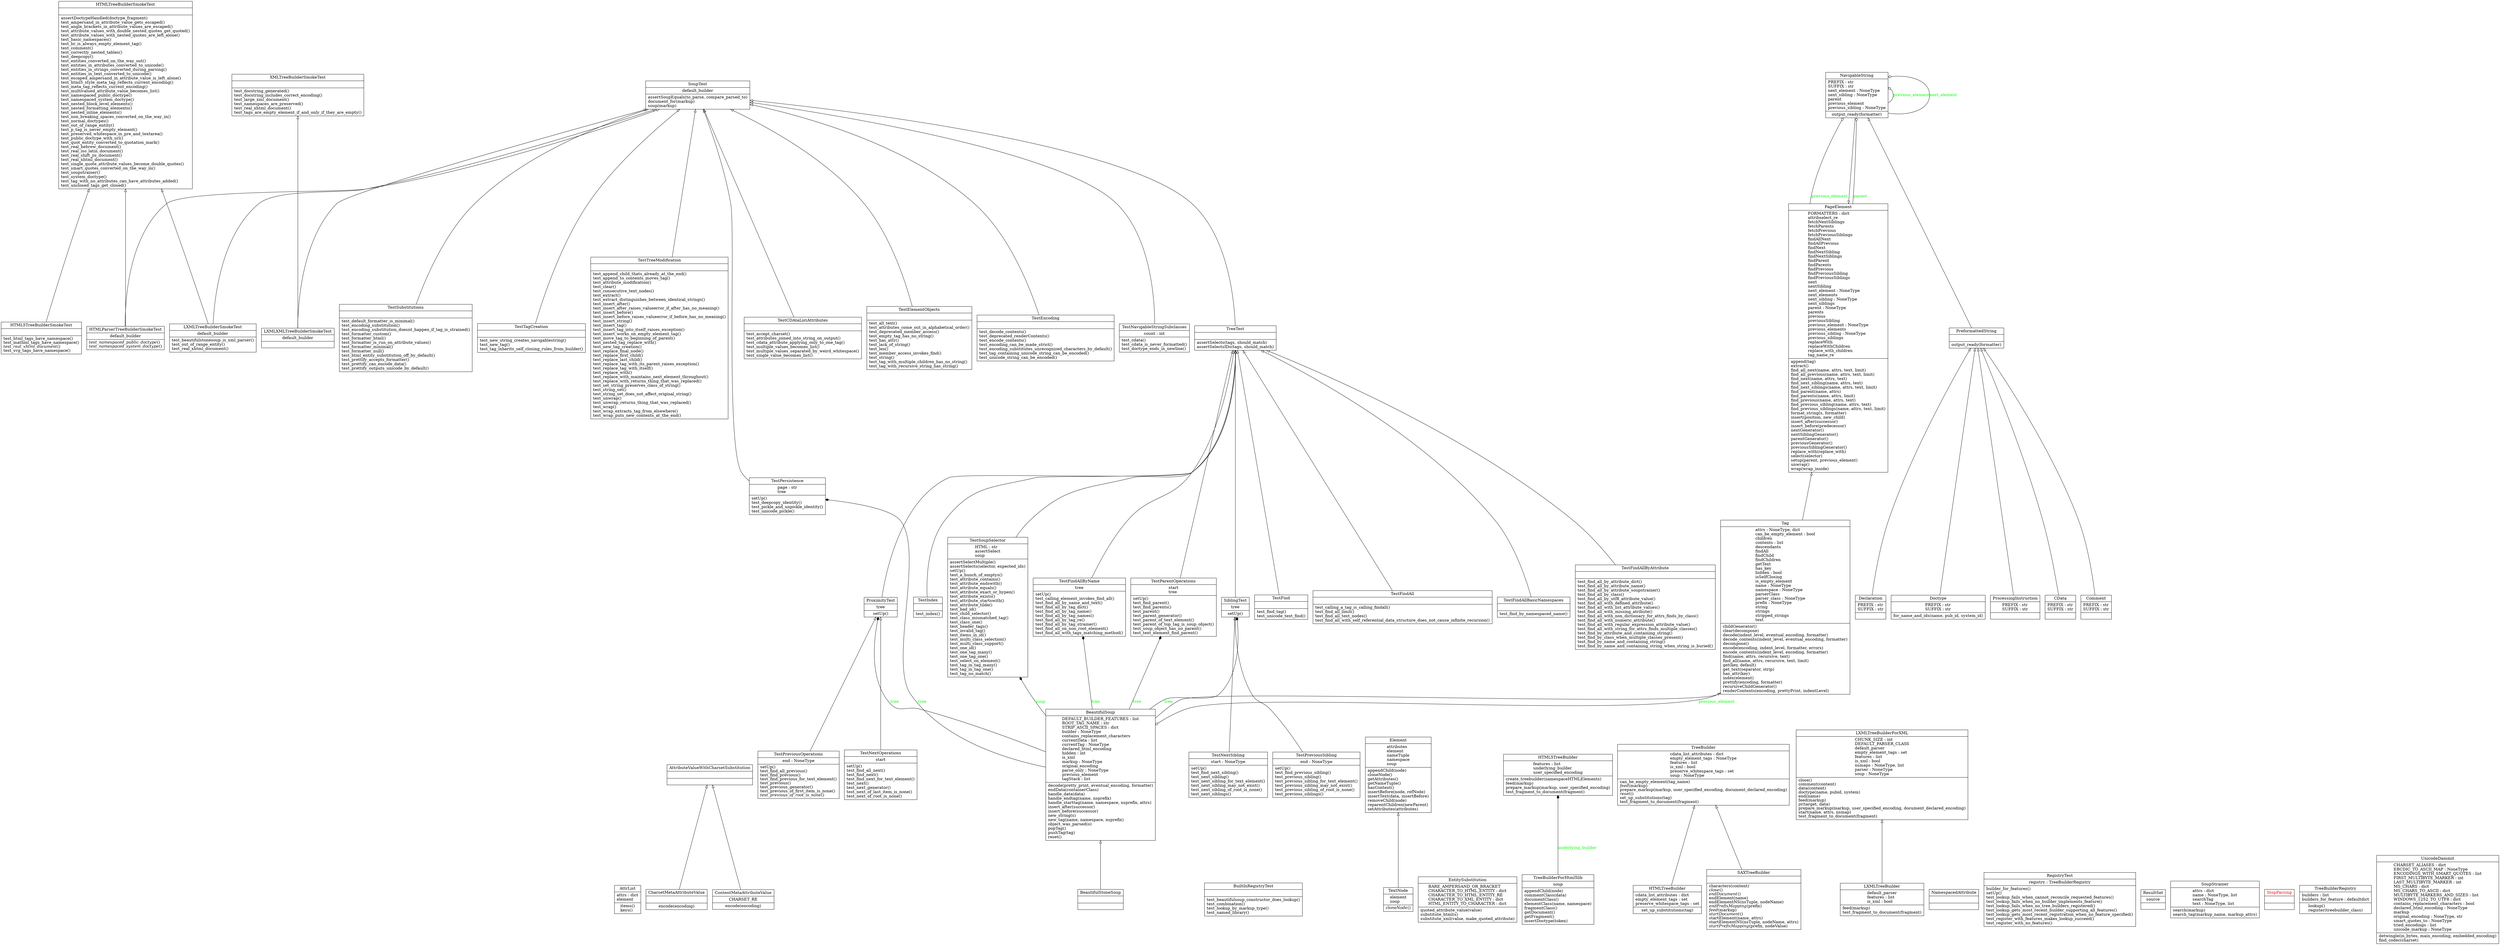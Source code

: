 digraph "classes_1" {
rankdir=BT
charset="utf-8"
"bs4.builder._html5lib.AttrList" [color="black", fontcolor="black", label=<{AttrList|attrs : dict<br ALIGN="LEFT"/>element<br ALIGN="LEFT"/>|items()<br ALIGN="LEFT"/>keys()<br ALIGN="LEFT"/>}>, shape="record", style="solid"];
"bs4.element.AttributeValueWithCharsetSubstitution" [color="black", fontcolor="black", label=<{AttributeValueWithCharsetSubstitution|<br ALIGN="LEFT"/>|}>, shape="record", style="solid"];
"bs4.BeautifulSoup" [color="black", fontcolor="black", label=<{BeautifulSoup|DEFAULT_BUILDER_FEATURES : list<br ALIGN="LEFT"/>ROOT_TAG_NAME : str<br ALIGN="LEFT"/>STRIP_ASCII_SPACES : dict<br ALIGN="LEFT"/>builder : NoneType<br ALIGN="LEFT"/>contains_replacement_characters<br ALIGN="LEFT"/>currentData : list<br ALIGN="LEFT"/>currentTag : NoneType<br ALIGN="LEFT"/>declared_html_encoding<br ALIGN="LEFT"/>hidden : int<br ALIGN="LEFT"/>is_xml<br ALIGN="LEFT"/>markup : NoneType<br ALIGN="LEFT"/>original_encoding<br ALIGN="LEFT"/>parse_only : NoneType<br ALIGN="LEFT"/>previous_element<br ALIGN="LEFT"/>tagStack : list<br ALIGN="LEFT"/>|decode(pretty_print, eventual_encoding, formatter)<br ALIGN="LEFT"/>endData(containerClass)<br ALIGN="LEFT"/>handle_data(data)<br ALIGN="LEFT"/>handle_endtag(name, nsprefix)<br ALIGN="LEFT"/>handle_starttag(name, namespace, nsprefix, attrs)<br ALIGN="LEFT"/>insert_after(successor)<br ALIGN="LEFT"/>insert_before(successor)<br ALIGN="LEFT"/>new_string(s)<br ALIGN="LEFT"/>new_tag(name, namespace, nsprefix)<br ALIGN="LEFT"/>object_was_parsed(o)<br ALIGN="LEFT"/>popTag()<br ALIGN="LEFT"/>pushTag(tag)<br ALIGN="LEFT"/>reset()<br ALIGN="LEFT"/>}>, shape="record", style="solid"];
"bs4.BeautifulStoneSoup" [color="black", fontcolor="black", label=<{BeautifulStoneSoup|<br ALIGN="LEFT"/>|}>, shape="record", style="solid"];
"bs4.tests.test_builder_registry.BuiltInRegistryTest" [color="black", fontcolor="black", label=<{BuiltInRegistryTest|<br ALIGN="LEFT"/>|test_beautifulsoup_constructor_does_lookup()<br ALIGN="LEFT"/>test_combination()<br ALIGN="LEFT"/>test_lookup_by_markup_type()<br ALIGN="LEFT"/>test_named_library()<br ALIGN="LEFT"/>}>, shape="record", style="solid"];
"bs4.element.CData" [color="black", fontcolor="black", label=<{CData|PREFIX : str<br ALIGN="LEFT"/>SUFFIX : str<br ALIGN="LEFT"/>|}>, shape="record", style="solid"];
"bs4.element.CharsetMetaAttributeValue" [color="black", fontcolor="black", label=<{CharsetMetaAttributeValue|<br ALIGN="LEFT"/>|encode(encoding)<br ALIGN="LEFT"/>}>, shape="record", style="solid"];
"bs4.element.Comment" [color="black", fontcolor="black", label=<{Comment|PREFIX : str<br ALIGN="LEFT"/>SUFFIX : str<br ALIGN="LEFT"/>|}>, shape="record", style="solid"];
"bs4.element.ContentMetaAttributeValue" [color="black", fontcolor="black", label=<{ContentMetaAttributeValue|CHARSET_RE<br ALIGN="LEFT"/>|encode(encoding)<br ALIGN="LEFT"/>}>, shape="record", style="solid"];
"bs4.element.Declaration" [color="black", fontcolor="black", label=<{Declaration|PREFIX : str<br ALIGN="LEFT"/>SUFFIX : str<br ALIGN="LEFT"/>|}>, shape="record", style="solid"];
"bs4.element.Doctype" [color="black", fontcolor="black", label=<{Doctype|PREFIX : str<br ALIGN="LEFT"/>SUFFIX : str<br ALIGN="LEFT"/>|for_name_and_ids(name, pub_id, system_id)<br ALIGN="LEFT"/>}>, shape="record", style="solid"];
"bs4.builder._html5lib.Element" [color="black", fontcolor="black", label=<{Element|attributes<br ALIGN="LEFT"/>element<br ALIGN="LEFT"/>nameTuple<br ALIGN="LEFT"/>namespace<br ALIGN="LEFT"/>soup<br ALIGN="LEFT"/>|appendChild(node)<br ALIGN="LEFT"/>cloneNode()<br ALIGN="LEFT"/>getAttributes()<br ALIGN="LEFT"/>getNameTuple()<br ALIGN="LEFT"/>hasContent()<br ALIGN="LEFT"/>insertBefore(node, refNode)<br ALIGN="LEFT"/>insertText(data, insertBefore)<br ALIGN="LEFT"/>removeChild(node)<br ALIGN="LEFT"/>reparentChildren(newParent)<br ALIGN="LEFT"/>setAttributes(attributes)<br ALIGN="LEFT"/>}>, shape="record", style="solid"];
"bs4.dammit.EntitySubstitution" [color="black", fontcolor="black", label=<{EntitySubstitution|BARE_AMPERSAND_OR_BRACKET<br ALIGN="LEFT"/>CHARACTER_TO_HTML_ENTITY : dict<br ALIGN="LEFT"/>CHARACTER_TO_HTML_ENTITY_RE<br ALIGN="LEFT"/>CHARACTER_TO_XML_ENTITY : dict<br ALIGN="LEFT"/>HTML_ENTITY_TO_CHARACTER : dict<br ALIGN="LEFT"/>|quoted_attribute_value(value)<br ALIGN="LEFT"/>substitute_html(s)<br ALIGN="LEFT"/>substitute_xml(value, make_quoted_attribute)<br ALIGN="LEFT"/>}>, shape="record", style="solid"];
"bs4.builder._html5lib.HTML5TreeBuilder" [color="black", fontcolor="black", label=<{HTML5TreeBuilder|features : list<br ALIGN="LEFT"/>underlying_builder<br ALIGN="LEFT"/>user_specified_encoding<br ALIGN="LEFT"/>|create_treebuilder(namespaceHTMLElements)<br ALIGN="LEFT"/>feed(markup)<br ALIGN="LEFT"/>prepare_markup(markup, user_specified_encoding)<br ALIGN="LEFT"/>test_fragment_to_document(fragment)<br ALIGN="LEFT"/>}>, shape="record", style="solid"];
"bs4.testing.HTML5TreeBuilderSmokeTest" [color="black", fontcolor="black", label=<{HTML5TreeBuilderSmokeTest|<br ALIGN="LEFT"/>|test_html_tags_have_namespace()<br ALIGN="LEFT"/>test_mathml_tags_have_namespace()<br ALIGN="LEFT"/><I>test_real_xhtml_document</I>()<br ALIGN="LEFT"/>test_svg_tags_have_namespace()<br ALIGN="LEFT"/>}>, shape="record", style="solid"];
"bs4.tests.test_htmlparser.HTMLParserTreeBuilderSmokeTest" [color="black", fontcolor="black", label=<{HTMLParserTreeBuilderSmokeTest|default_builder<br ALIGN="LEFT"/>|<I>test_namespaced_public_doctype</I>()<br ALIGN="LEFT"/><I>test_namespaced_system_doctype</I>()<br ALIGN="LEFT"/>}>, shape="record", style="solid"];
"bs4.builder.HTMLTreeBuilder" [color="black", fontcolor="black", label=<{HTMLTreeBuilder|cdata_list_attributes : dict<br ALIGN="LEFT"/>empty_element_tags : set<br ALIGN="LEFT"/>preserve_whitespace_tags : set<br ALIGN="LEFT"/>|set_up_substitutions(tag)<br ALIGN="LEFT"/>}>, shape="record", style="solid"];
"bs4.testing.HTMLTreeBuilderSmokeTest" [color="black", fontcolor="black", label=<{HTMLTreeBuilderSmokeTest|<br ALIGN="LEFT"/>|assertDoctypeHandled(doctype_fragment)<br ALIGN="LEFT"/>test_ampersand_in_attribute_value_gets_escaped()<br ALIGN="LEFT"/>test_angle_brackets_in_attribute_values_are_escaped()<br ALIGN="LEFT"/>test_attribute_values_with_double_nested_quotes_get_quoted()<br ALIGN="LEFT"/>test_attribute_values_with_nested_quotes_are_left_alone()<br ALIGN="LEFT"/>test_basic_namespaces()<br ALIGN="LEFT"/>test_br_is_always_empty_element_tag()<br ALIGN="LEFT"/>test_comment()<br ALIGN="LEFT"/>test_correctly_nested_tables()<br ALIGN="LEFT"/>test_deepcopy()<br ALIGN="LEFT"/>test_entities_converted_on_the_way_out()<br ALIGN="LEFT"/>test_entities_in_attributes_converted_to_unicode()<br ALIGN="LEFT"/>test_entities_in_strings_converted_during_parsing()<br ALIGN="LEFT"/>test_entities_in_text_converted_to_unicode()<br ALIGN="LEFT"/>test_escaped_ampersand_in_attribute_value_is_left_alone()<br ALIGN="LEFT"/>test_html5_style_meta_tag_reflects_current_encoding()<br ALIGN="LEFT"/>test_meta_tag_reflects_current_encoding()<br ALIGN="LEFT"/>test_multivalued_attribute_value_becomes_list()<br ALIGN="LEFT"/>test_namespaced_public_doctype()<br ALIGN="LEFT"/>test_namespaced_system_doctype()<br ALIGN="LEFT"/>test_nested_block_level_elements()<br ALIGN="LEFT"/>test_nested_formatting_elements()<br ALIGN="LEFT"/>test_nested_inline_elements()<br ALIGN="LEFT"/>test_non_breaking_spaces_converted_on_the_way_in()<br ALIGN="LEFT"/>test_normal_doctypes()<br ALIGN="LEFT"/>test_out_of_range_entity()<br ALIGN="LEFT"/>test_p_tag_is_never_empty_element()<br ALIGN="LEFT"/>test_preserved_whitespace_in_pre_and_textarea()<br ALIGN="LEFT"/>test_public_doctype_with_url()<br ALIGN="LEFT"/>test_quot_entity_converted_to_quotation_mark()<br ALIGN="LEFT"/>test_real_hebrew_document()<br ALIGN="LEFT"/>test_real_iso_latin_document()<br ALIGN="LEFT"/>test_real_shift_jis_document()<br ALIGN="LEFT"/>test_real_xhtml_document()<br ALIGN="LEFT"/>test_single_quote_attribute_values_become_double_quotes()<br ALIGN="LEFT"/>test_smart_quotes_converted_on_the_way_in()<br ALIGN="LEFT"/>test_soupstrainer()<br ALIGN="LEFT"/>test_system_doctype()<br ALIGN="LEFT"/>test_tag_with_no_attributes_can_have_attributes_added()<br ALIGN="LEFT"/>test_unclosed_tags_get_closed()<br ALIGN="LEFT"/>}>, shape="record", style="solid"];
"bs4.builder._lxml.LXMLTreeBuilder" [color="black", fontcolor="black", label=<{LXMLTreeBuilder|default_parser<br ALIGN="LEFT"/>features : list<br ALIGN="LEFT"/>is_xml : bool<br ALIGN="LEFT"/>|feed(markup)<br ALIGN="LEFT"/>test_fragment_to_document(fragment)<br ALIGN="LEFT"/>}>, shape="record", style="solid"];
"bs4.builder._lxml.LXMLTreeBuilderForXML" [color="black", fontcolor="black", label=<{LXMLTreeBuilderForXML|CHUNK_SIZE : int<br ALIGN="LEFT"/>DEFAULT_PARSER_CLASS<br ALIGN="LEFT"/>default_parser<br ALIGN="LEFT"/>empty_element_tags : set<br ALIGN="LEFT"/>features : list<br ALIGN="LEFT"/>is_xml : bool<br ALIGN="LEFT"/>nsmaps : NoneType, list<br ALIGN="LEFT"/>parser : NoneType<br ALIGN="LEFT"/>soup : NoneType<br ALIGN="LEFT"/>|close()<br ALIGN="LEFT"/>comment(content)<br ALIGN="LEFT"/>data(content)<br ALIGN="LEFT"/>doctype(name, pubid, system)<br ALIGN="LEFT"/>end(name)<br ALIGN="LEFT"/>feed(markup)<br ALIGN="LEFT"/><I>pi</I>(target, data)<br ALIGN="LEFT"/>prepare_markup(markup, user_specified_encoding, document_declared_encoding)<br ALIGN="LEFT"/>start(name, attrs, nsmap)<br ALIGN="LEFT"/>test_fragment_to_document(fragment)<br ALIGN="LEFT"/>}>, shape="record", style="solid"];
"bs4.tests.test_lxml.LXMLTreeBuilderSmokeTest" [color="black", fontcolor="black", label=<{LXMLTreeBuilderSmokeTest|default_builder<br ALIGN="LEFT"/>|test_beautifulstonesoup_is_xml_parser()<br ALIGN="LEFT"/>test_out_of_range_entity()<br ALIGN="LEFT"/>test_real_xhtml_document()<br ALIGN="LEFT"/>}>, shape="record", style="solid"];
"bs4.tests.test_lxml.LXMLXMLTreeBuilderSmokeTest" [color="black", fontcolor="black", label=<{LXMLXMLTreeBuilderSmokeTest|default_builder<br ALIGN="LEFT"/>|}>, shape="record", style="solid"];
"bs4.element.NamespacedAttribute" [color="black", fontcolor="black", label=<{NamespacedAttribute|<br ALIGN="LEFT"/>|}>, shape="record", style="solid"];
"bs4.element.NavigableString" [color="black", fontcolor="black", label=<{NavigableString|PREFIX : str<br ALIGN="LEFT"/>SUFFIX : str<br ALIGN="LEFT"/>next_element : NoneType<br ALIGN="LEFT"/>next_sibling : NoneType<br ALIGN="LEFT"/>parent<br ALIGN="LEFT"/>previous_element<br ALIGN="LEFT"/>previous_sibling : NoneType<br ALIGN="LEFT"/>|output_ready(formatter)<br ALIGN="LEFT"/>}>, shape="record", style="solid"];
"bs4.element.PageElement" [color="black", fontcolor="black", label=<{PageElement|FORMATTERS : dict<br ALIGN="LEFT"/>attribselect_re<br ALIGN="LEFT"/>fetchNextSiblings<br ALIGN="LEFT"/>fetchParents<br ALIGN="LEFT"/>fetchPrevious<br ALIGN="LEFT"/>fetchPreviousSiblings<br ALIGN="LEFT"/>findAllNext<br ALIGN="LEFT"/>findAllPrevious<br ALIGN="LEFT"/>findNext<br ALIGN="LEFT"/>findNextSibling<br ALIGN="LEFT"/>findNextSiblings<br ALIGN="LEFT"/>findParent<br ALIGN="LEFT"/>findParents<br ALIGN="LEFT"/>findPrevious<br ALIGN="LEFT"/>findPreviousSibling<br ALIGN="LEFT"/>findPreviousSiblings<br ALIGN="LEFT"/>next<br ALIGN="LEFT"/>nextSibling<br ALIGN="LEFT"/>next_element : NoneType<br ALIGN="LEFT"/>next_elements<br ALIGN="LEFT"/>next_sibling : NoneType<br ALIGN="LEFT"/>next_siblings<br ALIGN="LEFT"/>parent : NoneType<br ALIGN="LEFT"/>parents<br ALIGN="LEFT"/>previous<br ALIGN="LEFT"/>previousSibling<br ALIGN="LEFT"/>previous_element : NoneType<br ALIGN="LEFT"/>previous_elements<br ALIGN="LEFT"/>previous_sibling : NoneType<br ALIGN="LEFT"/>previous_siblings<br ALIGN="LEFT"/>replaceWith<br ALIGN="LEFT"/>replaceWithChildren<br ALIGN="LEFT"/>replace_with_children<br ALIGN="LEFT"/>tag_name_re<br ALIGN="LEFT"/>|append(tag)<br ALIGN="LEFT"/>extract()<br ALIGN="LEFT"/>find_all_next(name, attrs, text, limit)<br ALIGN="LEFT"/>find_all_previous(name, attrs, text, limit)<br ALIGN="LEFT"/>find_next(name, attrs, text)<br ALIGN="LEFT"/>find_next_sibling(name, attrs, text)<br ALIGN="LEFT"/>find_next_siblings(name, attrs, text, limit)<br ALIGN="LEFT"/>find_parent(name, attrs)<br ALIGN="LEFT"/>find_parents(name, attrs, limit)<br ALIGN="LEFT"/>find_previous(name, attrs, text)<br ALIGN="LEFT"/>find_previous_sibling(name, attrs, text)<br ALIGN="LEFT"/>find_previous_siblings(name, attrs, text, limit)<br ALIGN="LEFT"/>format_string(s, formatter)<br ALIGN="LEFT"/>insert(position, new_child)<br ALIGN="LEFT"/>insert_after(successor)<br ALIGN="LEFT"/>insert_before(predecessor)<br ALIGN="LEFT"/>nextGenerator()<br ALIGN="LEFT"/>nextSiblingGenerator()<br ALIGN="LEFT"/>parentGenerator()<br ALIGN="LEFT"/>previousGenerator()<br ALIGN="LEFT"/>previousSiblingGenerator()<br ALIGN="LEFT"/>replace_with(replace_with)<br ALIGN="LEFT"/>select(selector)<br ALIGN="LEFT"/>setup(parent, previous_element)<br ALIGN="LEFT"/>unwrap()<br ALIGN="LEFT"/>wrap(wrap_inside)<br ALIGN="LEFT"/>}>, shape="record", style="solid"];
"bs4.element.PreformattedString" [color="black", fontcolor="black", label=<{PreformattedString|<br ALIGN="LEFT"/>|output_ready(formatter)<br ALIGN="LEFT"/>}>, shape="record", style="solid"];
"bs4.element.ProcessingInstruction" [color="black", fontcolor="black", label=<{ProcessingInstruction|PREFIX : str<br ALIGN="LEFT"/>SUFFIX : str<br ALIGN="LEFT"/>|}>, shape="record", style="solid"];
"bs4.tests.test_tree.ProximityTest" [color="black", fontcolor="black", label=<{ProximityTest|tree<br ALIGN="LEFT"/>|setUp()<br ALIGN="LEFT"/>}>, shape="record", style="solid"];
"bs4.tests.test_builder_registry.RegistryTest" [color="black", fontcolor="black", label=<{RegistryTest|registry : TreeBuilderRegistry<br ALIGN="LEFT"/>|builder_for_features()<br ALIGN="LEFT"/>setUp()<br ALIGN="LEFT"/>test_lookup_fails_when_cannot_reconcile_requested_features()<br ALIGN="LEFT"/>test_lookup_fails_when_no_builder_implements_feature()<br ALIGN="LEFT"/>test_lookup_fails_when_no_tree_builders_registered()<br ALIGN="LEFT"/>test_lookup_gets_most_recent_builder_supporting_all_features()<br ALIGN="LEFT"/>test_lookup_gets_most_recent_registration_when_no_feature_specified()<br ALIGN="LEFT"/>test_register_with_features_makes_lookup_succeed()<br ALIGN="LEFT"/>test_register_with_no_features()<br ALIGN="LEFT"/>}>, shape="record", style="solid"];
"bs4.element.ResultSet" [color="black", fontcolor="black", label=<{ResultSet|source<br ALIGN="LEFT"/>|}>, shape="record", style="solid"];
"bs4.builder.SAXTreeBuilder" [color="black", fontcolor="black", label=<{SAXTreeBuilder|<br ALIGN="LEFT"/>|characters(content)<br ALIGN="LEFT"/><I>close</I>()<br ALIGN="LEFT"/><I>endDocument</I>()<br ALIGN="LEFT"/>endElement(name)<br ALIGN="LEFT"/>endElementNS(nsTuple, nodeName)<br ALIGN="LEFT"/><I>endPrefixMapping</I>(prefix)<br ALIGN="LEFT"/><I>feed</I>(markup)<br ALIGN="LEFT"/><I>startDocument</I>()<br ALIGN="LEFT"/>startElement(name, attrs)<br ALIGN="LEFT"/>startElementNS(nsTuple, nodeName, attrs)<br ALIGN="LEFT"/><I>startPrefixMapping</I>(prefix, nodeValue)<br ALIGN="LEFT"/>}>, shape="record", style="solid"];
"bs4.tests.test_tree.SiblingTest" [color="black", fontcolor="black", label=<{SiblingTest|tree<br ALIGN="LEFT"/>|setUp()<br ALIGN="LEFT"/>}>, shape="record", style="solid"];
"bs4.element.SoupStrainer" [color="black", fontcolor="black", label=<{SoupStrainer|attrs : dict<br ALIGN="LEFT"/>name : NoneType, list<br ALIGN="LEFT"/>searchTag<br ALIGN="LEFT"/>text : NoneType, list<br ALIGN="LEFT"/>|search(markup)<br ALIGN="LEFT"/>search_tag(markup_name, markup_attrs)<br ALIGN="LEFT"/>}>, shape="record", style="solid"];
"bs4.testing.SoupTest" [color="black", fontcolor="black", label=<{SoupTest|default_builder<br ALIGN="LEFT"/>|assertSoupEquals(to_parse, compare_parsed_to)<br ALIGN="LEFT"/>document_for(markup)<br ALIGN="LEFT"/>soup(markup)<br ALIGN="LEFT"/>}>, shape="record", style="solid"];
"bs4.StopParsing" [color="black", fontcolor="red", label=<{StopParsing|<br ALIGN="LEFT"/>|}>, shape="record", style="solid"];
"bs4.element.Tag" [color="black", fontcolor="black", label=<{Tag|attrs : NoneType, dict<br ALIGN="LEFT"/>can_be_empty_element : bool<br ALIGN="LEFT"/>children<br ALIGN="LEFT"/>contents : list<br ALIGN="LEFT"/>descendants<br ALIGN="LEFT"/>findAll<br ALIGN="LEFT"/>findChild<br ALIGN="LEFT"/>findChildren<br ALIGN="LEFT"/>getText<br ALIGN="LEFT"/>has_key<br ALIGN="LEFT"/>hidden : bool<br ALIGN="LEFT"/>isSelfClosing<br ALIGN="LEFT"/>is_empty_element<br ALIGN="LEFT"/>name : NoneType<br ALIGN="LEFT"/>namespace : NoneType<br ALIGN="LEFT"/>parserClass<br ALIGN="LEFT"/>parser_class : NoneType<br ALIGN="LEFT"/>prefix : NoneType<br ALIGN="LEFT"/>string<br ALIGN="LEFT"/>strings<br ALIGN="LEFT"/>stripped_strings<br ALIGN="LEFT"/>text<br ALIGN="LEFT"/>|childGenerator()<br ALIGN="LEFT"/>clear(decompose)<br ALIGN="LEFT"/>decode(indent_level, eventual_encoding, formatter)<br ALIGN="LEFT"/>decode_contents(indent_level, eventual_encoding, formatter)<br ALIGN="LEFT"/>decompose()<br ALIGN="LEFT"/>encode(encoding, indent_level, formatter, errors)<br ALIGN="LEFT"/>encode_contents(indent_level, encoding, formatter)<br ALIGN="LEFT"/>find(name, attrs, recursive, text)<br ALIGN="LEFT"/>find_all(name, attrs, recursive, text, limit)<br ALIGN="LEFT"/>get(key, default)<br ALIGN="LEFT"/>get_text(separator, strip)<br ALIGN="LEFT"/>has_attr(key)<br ALIGN="LEFT"/>index(element)<br ALIGN="LEFT"/>prettify(encoding, formatter)<br ALIGN="LEFT"/>recursiveChildGenerator()<br ALIGN="LEFT"/>renderContents(encoding, prettyPrint, indentLevel)<br ALIGN="LEFT"/>}>, shape="record", style="solid"];
"bs4.tests.test_tree.TestCDAtaListAttributes" [color="black", fontcolor="black", label=<{TestCDAtaListAttributes|<br ALIGN="LEFT"/>|test_accept_charset()<br ALIGN="LEFT"/>test_attributes_joined_into_string_on_output()<br ALIGN="LEFT"/>test_cdata_attribute_applying_only_to_one_tag()<br ALIGN="LEFT"/>test_multiple_values_becomes_list()<br ALIGN="LEFT"/>test_multiple_values_separated_by_weird_whitespace()<br ALIGN="LEFT"/>test_single_value_becomes_list()<br ALIGN="LEFT"/>}>, shape="record", style="solid"];
"bs4.tests.test_tree.TestElementObjects" [color="black", fontcolor="black", label=<{TestElementObjects|<br ALIGN="LEFT"/>|test_all_text()<br ALIGN="LEFT"/>test_attributes_come_out_in_alphabetical_order()<br ALIGN="LEFT"/>test_deprecated_member_access()<br ALIGN="LEFT"/>test_empty_tag_has_no_string()<br ALIGN="LEFT"/>test_has_attr()<br ALIGN="LEFT"/>test_lack_of_string()<br ALIGN="LEFT"/>test_len()<br ALIGN="LEFT"/>test_member_access_invokes_find()<br ALIGN="LEFT"/>test_string()<br ALIGN="LEFT"/>test_tag_with_multiple_children_has_no_string()<br ALIGN="LEFT"/>test_tag_with_recursive_string_has_string()<br ALIGN="LEFT"/>}>, shape="record", style="solid"];
"bs4.tests.test_tree.TestEncoding" [color="black", fontcolor="black", label=<{TestEncoding|<br ALIGN="LEFT"/>|test_decode_contents()<br ALIGN="LEFT"/>test_deprecated_renderContents()<br ALIGN="LEFT"/>test_encode_contents()<br ALIGN="LEFT"/>test_encoding_can_be_made_strict()<br ALIGN="LEFT"/>test_encoding_substitutes_unrecognized_characters_by_default()<br ALIGN="LEFT"/>test_tag_containing_unicode_string_can_be_encoded()<br ALIGN="LEFT"/>test_unicode_string_can_be_encoded()<br ALIGN="LEFT"/>}>, shape="record", style="solid"];
"bs4.tests.test_tree.TestFind" [color="black", fontcolor="black", label=<{TestFind|<br ALIGN="LEFT"/>|test_find_tag()<br ALIGN="LEFT"/>test_unicode_text_find()<br ALIGN="LEFT"/>}>, shape="record", style="solid"];
"bs4.tests.test_tree.TestFindAll" [color="black", fontcolor="black", label=<{TestFindAll|<br ALIGN="LEFT"/>|test_calling_a_tag_is_calling_findall()<br ALIGN="LEFT"/>test_find_all_limit()<br ALIGN="LEFT"/>test_find_all_text_nodes()<br ALIGN="LEFT"/>test_find_all_with_self_referential_data_structure_does_not_cause_infinite_recursion()<br ALIGN="LEFT"/>}>, shape="record", style="solid"];
"bs4.tests.test_tree.TestFindAllBasicNamespaces" [color="black", fontcolor="black", label=<{TestFindAllBasicNamespaces|<br ALIGN="LEFT"/>|test_find_by_namespaced_name()<br ALIGN="LEFT"/>}>, shape="record", style="solid"];
"bs4.tests.test_tree.TestFindAllByAttribute" [color="black", fontcolor="black", label=<{TestFindAllByAttribute|<br ALIGN="LEFT"/>|test_find_all_by_attribute_dict()<br ALIGN="LEFT"/>test_find_all_by_attribute_name()<br ALIGN="LEFT"/>test_find_all_by_attribute_soupstrainer()<br ALIGN="LEFT"/>test_find_all_by_class()<br ALIGN="LEFT"/>test_find_all_by_utf8_attribute_value()<br ALIGN="LEFT"/>test_find_all_with_defined_attribute()<br ALIGN="LEFT"/>test_find_all_with_list_attribute_values()<br ALIGN="LEFT"/>test_find_all_with_missing_atribute()<br ALIGN="LEFT"/>test_find_all_with_non_dictionary_for_attrs_finds_by_class()<br ALIGN="LEFT"/>test_find_all_with_numeric_attribute()<br ALIGN="LEFT"/>test_find_all_with_regular_expression_attribute_value()<br ALIGN="LEFT"/>test_find_all_with_string_for_attrs_finds_multiple_classes()<br ALIGN="LEFT"/>test_find_by_attribute_and_containing_string()<br ALIGN="LEFT"/>test_find_by_class_when_multiple_classes_present()<br ALIGN="LEFT"/>test_find_by_name_and_containing_string()<br ALIGN="LEFT"/>test_find_by_name_and_containing_string_when_string_is_buried()<br ALIGN="LEFT"/>}>, shape="record", style="solid"];
"bs4.tests.test_tree.TestFindAllByName" [color="black", fontcolor="black", label=<{TestFindAllByName|tree<br ALIGN="LEFT"/>|setUp()<br ALIGN="LEFT"/>test_calling_element_invokes_find_all()<br ALIGN="LEFT"/>test_find_all_by_name_and_text()<br ALIGN="LEFT"/>test_find_all_by_tag_dict()<br ALIGN="LEFT"/>test_find_all_by_tag_name()<br ALIGN="LEFT"/>test_find_all_by_tag_names()<br ALIGN="LEFT"/>test_find_all_by_tag_re()<br ALIGN="LEFT"/>test_find_all_by_tag_strainer()<br ALIGN="LEFT"/>test_find_all_on_non_root_element()<br ALIGN="LEFT"/>test_find_all_with_tags_matching_method()<br ALIGN="LEFT"/>}>, shape="record", style="solid"];
"bs4.tests.test_tree.TestIndex" [color="black", fontcolor="black", label=<{TestIndex|<br ALIGN="LEFT"/>|test_index()<br ALIGN="LEFT"/>}>, shape="record", style="solid"];
"bs4.tests.test_tree.TestNavigableStringSubclasses" [color="black", fontcolor="black", label=<{TestNavigableStringSubclasses|count : int<br ALIGN="LEFT"/>|test_cdata()<br ALIGN="LEFT"/>test_cdata_is_never_formatted()<br ALIGN="LEFT"/>test_doctype_ends_in_newline()<br ALIGN="LEFT"/>}>, shape="record", style="solid"];
"bs4.tests.test_tree.TestNextOperations" [color="black", fontcolor="black", label=<{TestNextOperations|start<br ALIGN="LEFT"/>|setUp()<br ALIGN="LEFT"/>test_find_all_next()<br ALIGN="LEFT"/>test_find_next()<br ALIGN="LEFT"/>test_find_next_for_text_element()<br ALIGN="LEFT"/>test_next()<br ALIGN="LEFT"/>test_next_generator()<br ALIGN="LEFT"/>test_next_of_last_item_is_none()<br ALIGN="LEFT"/>test_next_of_root_is_none()<br ALIGN="LEFT"/>}>, shape="record", style="solid"];
"bs4.tests.test_tree.TestNextSibling" [color="black", fontcolor="black", label=<{TestNextSibling|start : NoneType<br ALIGN="LEFT"/>|setUp()<br ALIGN="LEFT"/>test_find_next_sibling()<br ALIGN="LEFT"/>test_next_sibling()<br ALIGN="LEFT"/>test_next_sibling_for_text_element()<br ALIGN="LEFT"/>test_next_sibling_may_not_exist()<br ALIGN="LEFT"/>test_next_sibling_of_root_is_none()<br ALIGN="LEFT"/>test_next_siblings()<br ALIGN="LEFT"/>}>, shape="record", style="solid"];
"bs4.tests.test_tree.TestParentOperations" [color="black", fontcolor="black", label=<{TestParentOperations|start<br ALIGN="LEFT"/>tree<br ALIGN="LEFT"/>|setUp()<br ALIGN="LEFT"/>test_find_parent()<br ALIGN="LEFT"/>test_find_parents()<br ALIGN="LEFT"/>test_parent()<br ALIGN="LEFT"/>test_parent_generator()<br ALIGN="LEFT"/>test_parent_of_text_element()<br ALIGN="LEFT"/>test_parent_of_top_tag_is_soup_object()<br ALIGN="LEFT"/>test_soup_object_has_no_parent()<br ALIGN="LEFT"/>test_text_element_find_parent()<br ALIGN="LEFT"/>}>, shape="record", style="solid"];
"bs4.tests.test_tree.TestPersistence" [color="black", fontcolor="black", label=<{TestPersistence|page : str<br ALIGN="LEFT"/>tree<br ALIGN="LEFT"/>|setUp()<br ALIGN="LEFT"/>test_deepcopy_identity()<br ALIGN="LEFT"/>test_pickle_and_unpickle_identity()<br ALIGN="LEFT"/>test_unicode_pickle()<br ALIGN="LEFT"/>}>, shape="record", style="solid"];
"bs4.tests.test_tree.TestPreviousOperations" [color="black", fontcolor="black", label=<{TestPreviousOperations|end : NoneType<br ALIGN="LEFT"/>|setUp()<br ALIGN="LEFT"/>test_find_all_previous()<br ALIGN="LEFT"/>test_find_previous()<br ALIGN="LEFT"/>test_find_previous_for_text_element()<br ALIGN="LEFT"/>test_previous()<br ALIGN="LEFT"/>test_previous_generator()<br ALIGN="LEFT"/>test_previous_of_first_item_is_none()<br ALIGN="LEFT"/><I>test_previous_of_root_is_none</I>()<br ALIGN="LEFT"/>}>, shape="record", style="solid"];
"bs4.tests.test_tree.TestPreviousSibling" [color="black", fontcolor="black", label=<{TestPreviousSibling|end : NoneType<br ALIGN="LEFT"/>|setUp()<br ALIGN="LEFT"/>test_find_previous_sibling()<br ALIGN="LEFT"/>test_previous_sibling()<br ALIGN="LEFT"/>test_previous_sibling_for_text_element()<br ALIGN="LEFT"/>test_previous_sibling_may_not_exist()<br ALIGN="LEFT"/>test_previous_sibling_of_root_is_none()<br ALIGN="LEFT"/>test_previous_siblings()<br ALIGN="LEFT"/>}>, shape="record", style="solid"];
"bs4.tests.test_tree.TestSoupSelector" [color="black", fontcolor="black", label=<{TestSoupSelector|HTML : str<br ALIGN="LEFT"/>assertSelect<br ALIGN="LEFT"/>soup<br ALIGN="LEFT"/>|assertSelectMultiple()<br ALIGN="LEFT"/>assertSelects(selector, expected_ids)<br ALIGN="LEFT"/>setUp()<br ALIGN="LEFT"/>test_a_bunch_of_emptys()<br ALIGN="LEFT"/>test_attribute_contains()<br ALIGN="LEFT"/>test_attribute_endswith()<br ALIGN="LEFT"/>test_attribute_equals()<br ALIGN="LEFT"/>test_attribute_exact_or_hypen()<br ALIGN="LEFT"/>test_attribute_exists()<br ALIGN="LEFT"/>test_attribute_startswith()<br ALIGN="LEFT"/>test_attribute_tilde()<br ALIGN="LEFT"/>test_bad_id()<br ALIGN="LEFT"/>test_child_selector()<br ALIGN="LEFT"/>test_class_mismatched_tag()<br ALIGN="LEFT"/>test_class_one()<br ALIGN="LEFT"/>test_header_tags()<br ALIGN="LEFT"/>test_invalid_tag()<br ALIGN="LEFT"/>test_items_in_id()<br ALIGN="LEFT"/>test_multi_class_selection()<br ALIGN="LEFT"/>test_multi_class_support()<br ALIGN="LEFT"/>test_one_id()<br ALIGN="LEFT"/>test_one_tag_many()<br ALIGN="LEFT"/>test_one_tag_one()<br ALIGN="LEFT"/>test_select_on_element()<br ALIGN="LEFT"/>test_tag_in_tag_many()<br ALIGN="LEFT"/>test_tag_in_tag_one()<br ALIGN="LEFT"/>test_tag_no_match()<br ALIGN="LEFT"/>}>, shape="record", style="solid"];
"bs4.tests.test_tree.TestSubstitutions" [color="black", fontcolor="black", label=<{TestSubstitutions|<br ALIGN="LEFT"/>|test_default_formatter_is_minimal()<br ALIGN="LEFT"/>test_encoding_substitution()<br ALIGN="LEFT"/>test_encoding_substitution_doesnt_happen_if_tag_is_strained()<br ALIGN="LEFT"/>test_formatter_custom()<br ALIGN="LEFT"/>test_formatter_html()<br ALIGN="LEFT"/>test_formatter_is_run_on_attribute_values()<br ALIGN="LEFT"/>test_formatter_minimal()<br ALIGN="LEFT"/>test_formatter_null()<br ALIGN="LEFT"/>test_html_entity_substitution_off_by_default()<br ALIGN="LEFT"/>test_prettify_accepts_formatter()<br ALIGN="LEFT"/>test_prettify_can_encode_data()<br ALIGN="LEFT"/>test_prettify_outputs_unicode_by_default()<br ALIGN="LEFT"/>}>, shape="record", style="solid"];
"bs4.tests.test_tree.TestTagCreation" [color="black", fontcolor="black", label=<{TestTagCreation|<br ALIGN="LEFT"/>|test_new_string_creates_navigablestring()<br ALIGN="LEFT"/>test_new_tag()<br ALIGN="LEFT"/>test_tag_inherits_self_closing_rules_from_builder()<br ALIGN="LEFT"/>}>, shape="record", style="solid"];
"bs4.tests.test_tree.TestTreeModification" [color="black", fontcolor="black", label=<{TestTreeModification|<br ALIGN="LEFT"/>|test_append_child_thats_already_at_the_end()<br ALIGN="LEFT"/>test_append_to_contents_moves_tag()<br ALIGN="LEFT"/>test_attribute_modification()<br ALIGN="LEFT"/>test_clear()<br ALIGN="LEFT"/>test_consecutive_text_nodes()<br ALIGN="LEFT"/>test_extract()<br ALIGN="LEFT"/>test_extract_distinguishes_between_identical_strings()<br ALIGN="LEFT"/>test_insert_after()<br ALIGN="LEFT"/>test_insert_after_raises_valueerror_if_after_has_no_meaning()<br ALIGN="LEFT"/>test_insert_before()<br ALIGN="LEFT"/>test_insert_before_raises_valueerror_if_before_has_no_meaning()<br ALIGN="LEFT"/>test_insert_string()<br ALIGN="LEFT"/>test_insert_tag()<br ALIGN="LEFT"/>test_insert_tag_into_itself_raises_exception()<br ALIGN="LEFT"/>test_insert_works_on_empty_element_tag()<br ALIGN="LEFT"/>test_move_tag_to_beginning_of_parent()<br ALIGN="LEFT"/>test_nested_tag_replace_with()<br ALIGN="LEFT"/>test_new_tag_creation()<br ALIGN="LEFT"/>test_replace_final_node()<br ALIGN="LEFT"/>test_replace_first_child()<br ALIGN="LEFT"/>test_replace_last_child()<br ALIGN="LEFT"/>test_replace_tag_with_its_parent_raises_exception()<br ALIGN="LEFT"/>test_replace_tag_with_itself()<br ALIGN="LEFT"/>test_replace_with()<br ALIGN="LEFT"/>test_replace_with_maintains_next_element_throughout()<br ALIGN="LEFT"/>test_replace_with_returns_thing_that_was_replaced()<br ALIGN="LEFT"/>test_set_string_preserves_class_of_string()<br ALIGN="LEFT"/>test_string_set()<br ALIGN="LEFT"/>test_string_set_does_not_affect_original_string()<br ALIGN="LEFT"/>test_unwrap()<br ALIGN="LEFT"/>test_unwrap_returns_thing_that_was_replaced()<br ALIGN="LEFT"/>test_wrap()<br ALIGN="LEFT"/>test_wrap_extracts_tag_from_elsewhere()<br ALIGN="LEFT"/>test_wrap_puts_new_contents_at_the_end()<br ALIGN="LEFT"/>}>, shape="record", style="solid"];
"bs4.builder._html5lib.TextNode" [color="black", fontcolor="black", label=<{TextNode|element<br ALIGN="LEFT"/>soup<br ALIGN="LEFT"/>|<I>cloneNode</I>()<br ALIGN="LEFT"/>}>, shape="record", style="solid"];
"bs4.builder.TreeBuilder" [color="black", fontcolor="black", label=<{TreeBuilder|cdata_list_attributes : dict<br ALIGN="LEFT"/>empty_element_tags : NoneType<br ALIGN="LEFT"/>features : list<br ALIGN="LEFT"/>is_xml : bool<br ALIGN="LEFT"/>preserve_whitespace_tags : set<br ALIGN="LEFT"/>soup : NoneType<br ALIGN="LEFT"/>|can_be_empty_element(tag_name)<br ALIGN="LEFT"/><I>feed</I>(markup)<br ALIGN="LEFT"/>prepare_markup(markup, user_specified_encoding, document_declared_encoding)<br ALIGN="LEFT"/><I>reset</I>()<br ALIGN="LEFT"/>set_up_substitutions(tag)<br ALIGN="LEFT"/>test_fragment_to_document(fragment)<br ALIGN="LEFT"/>}>, shape="record", style="solid"];
"bs4.builder._html5lib.TreeBuilderForHtml5lib" [color="black", fontcolor="black", label=<{TreeBuilderForHtml5lib|soup<br ALIGN="LEFT"/>|appendChild(node)<br ALIGN="LEFT"/>commentClass(data)<br ALIGN="LEFT"/>documentClass()<br ALIGN="LEFT"/>elementClass(name, namespace)<br ALIGN="LEFT"/>fragmentClass()<br ALIGN="LEFT"/>getDocument()<br ALIGN="LEFT"/>getFragment()<br ALIGN="LEFT"/>insertDoctype(token)<br ALIGN="LEFT"/>}>, shape="record", style="solid"];
"bs4.builder.TreeBuilderRegistry" [color="black", fontcolor="black", label=<{TreeBuilderRegistry|builders : list<br ALIGN="LEFT"/>builders_for_feature : defaultdict<br ALIGN="LEFT"/>|lookup()<br ALIGN="LEFT"/>register(treebuilder_class)<br ALIGN="LEFT"/>}>, shape="record", style="solid"];
"bs4.tests.test_tree.TreeTest" [color="black", fontcolor="black", label=<{TreeTest|<br ALIGN="LEFT"/>|assertSelects(tags, should_match)<br ALIGN="LEFT"/>assertSelectsIDs(tags, should_match)<br ALIGN="LEFT"/>}>, shape="record", style="solid"];
"bs4.dammit.UnicodeDammit" [color="black", fontcolor="black", label=<{UnicodeDammit|CHARSET_ALIASES : dict<br ALIGN="LEFT"/>EBCDIC_TO_ASCII_MAP : NoneType<br ALIGN="LEFT"/>ENCODINGS_WITH_SMART_QUOTES : list<br ALIGN="LEFT"/>FIRST_MULTIBYTE_MARKER : int<br ALIGN="LEFT"/>LAST_MULTIBYTE_MARKER : int<br ALIGN="LEFT"/>MS_CHARS : dict<br ALIGN="LEFT"/>MS_CHARS_TO_ASCII : dict<br ALIGN="LEFT"/>MULTIBYTE_MARKERS_AND_SIZES : list<br ALIGN="LEFT"/>WINDOWS_1252_TO_UTF8 : dict<br ALIGN="LEFT"/>contains_replacement_characters : bool<br ALIGN="LEFT"/>declared_html_encoding : NoneType<br ALIGN="LEFT"/>markup<br ALIGN="LEFT"/>original_encoding : NoneType, str<br ALIGN="LEFT"/>smart_quotes_to : NoneType<br ALIGN="LEFT"/>tried_encodings : list<br ALIGN="LEFT"/>unicode_markup : NoneType<br ALIGN="LEFT"/>|detwingle(in_bytes, main_encoding, embedded_encoding)<br ALIGN="LEFT"/>find_codec(charset)<br ALIGN="LEFT"/>}>, shape="record", style="solid"];
"bs4.testing.XMLTreeBuilderSmokeTest" [color="black", fontcolor="black", label=<{XMLTreeBuilderSmokeTest|<br ALIGN="LEFT"/>|test_docstring_generated()<br ALIGN="LEFT"/>test_docstring_includes_correct_encoding()<br ALIGN="LEFT"/>test_large_xml_document()<br ALIGN="LEFT"/>test_namespaces_are_preserved()<br ALIGN="LEFT"/>test_real_xhtml_document()<br ALIGN="LEFT"/>test_tags_are_empty_element_if_and_only_if_they_are_empty()<br ALIGN="LEFT"/>}>, shape="record", style="solid"];
"bs4.BeautifulSoup" -> "bs4.element.Tag" [arrowhead="empty", arrowtail="none"];
"bs4.BeautifulStoneSoup" -> "bs4.BeautifulSoup" [arrowhead="empty", arrowtail="none"];
"bs4.builder.HTMLTreeBuilder" -> "bs4.builder.TreeBuilder" [arrowhead="empty", arrowtail="none"];
"bs4.builder.SAXTreeBuilder" -> "bs4.builder.TreeBuilder" [arrowhead="empty", arrowtail="none"];
"bs4.builder._html5lib.TextNode" -> "bs4.builder._html5lib.Element" [arrowhead="empty", arrowtail="none"];
"bs4.builder._lxml.LXMLTreeBuilder" -> "bs4.builder._lxml.LXMLTreeBuilderForXML" [arrowhead="empty", arrowtail="none"];
"bs4.element.CData" -> "bs4.element.PreformattedString" [arrowhead="empty", arrowtail="none"];
"bs4.element.CharsetMetaAttributeValue" -> "bs4.element.AttributeValueWithCharsetSubstitution" [arrowhead="empty", arrowtail="none"];
"bs4.element.Comment" -> "bs4.element.PreformattedString" [arrowhead="empty", arrowtail="none"];
"bs4.element.ContentMetaAttributeValue" -> "bs4.element.AttributeValueWithCharsetSubstitution" [arrowhead="empty", arrowtail="none"];
"bs4.element.Declaration" -> "bs4.element.PreformattedString" [arrowhead="empty", arrowtail="none"];
"bs4.element.Doctype" -> "bs4.element.PreformattedString" [arrowhead="empty", arrowtail="none"];
"bs4.element.NavigableString" -> "bs4.element.PageElement" [arrowhead="empty", arrowtail="none"];
"bs4.element.PreformattedString" -> "bs4.element.NavigableString" [arrowhead="empty", arrowtail="none"];
"bs4.element.ProcessingInstruction" -> "bs4.element.PreformattedString" [arrowhead="empty", arrowtail="none"];
"bs4.element.Tag" -> "bs4.element.PageElement" [arrowhead="empty", arrowtail="none"];
"bs4.testing.HTML5TreeBuilderSmokeTest" -> "bs4.testing.HTMLTreeBuilderSmokeTest" [arrowhead="empty", arrowtail="none"];
"bs4.tests.test_htmlparser.HTMLParserTreeBuilderSmokeTest" -> "bs4.testing.HTMLTreeBuilderSmokeTest" [arrowhead="empty", arrowtail="none"];
"bs4.tests.test_htmlparser.HTMLParserTreeBuilderSmokeTest" -> "bs4.testing.SoupTest" [arrowhead="empty", arrowtail="none"];
"bs4.tests.test_lxml.LXMLTreeBuilderSmokeTest" -> "bs4.testing.HTMLTreeBuilderSmokeTest" [arrowhead="empty", arrowtail="none"];
"bs4.tests.test_lxml.LXMLTreeBuilderSmokeTest" -> "bs4.testing.SoupTest" [arrowhead="empty", arrowtail="none"];
"bs4.tests.test_lxml.LXMLXMLTreeBuilderSmokeTest" -> "bs4.testing.SoupTest" [arrowhead="empty", arrowtail="none"];
"bs4.tests.test_lxml.LXMLXMLTreeBuilderSmokeTest" -> "bs4.testing.XMLTreeBuilderSmokeTest" [arrowhead="empty", arrowtail="none"];
"bs4.tests.test_tree.ProximityTest" -> "bs4.tests.test_tree.TreeTest" [arrowhead="empty", arrowtail="none"];
"bs4.tests.test_tree.SiblingTest" -> "bs4.tests.test_tree.TreeTest" [arrowhead="empty", arrowtail="none"];
"bs4.tests.test_tree.TestCDAtaListAttributes" -> "bs4.testing.SoupTest" [arrowhead="empty", arrowtail="none"];
"bs4.tests.test_tree.TestElementObjects" -> "bs4.testing.SoupTest" [arrowhead="empty", arrowtail="none"];
"bs4.tests.test_tree.TestEncoding" -> "bs4.testing.SoupTest" [arrowhead="empty", arrowtail="none"];
"bs4.tests.test_tree.TestFind" -> "bs4.tests.test_tree.TreeTest" [arrowhead="empty", arrowtail="none"];
"bs4.tests.test_tree.TestFindAll" -> "bs4.tests.test_tree.TreeTest" [arrowhead="empty", arrowtail="none"];
"bs4.tests.test_tree.TestFindAllBasicNamespaces" -> "bs4.tests.test_tree.TreeTest" [arrowhead="empty", arrowtail="none"];
"bs4.tests.test_tree.TestFindAllByAttribute" -> "bs4.tests.test_tree.TreeTest" [arrowhead="empty", arrowtail="none"];
"bs4.tests.test_tree.TestFindAllByName" -> "bs4.tests.test_tree.TreeTest" [arrowhead="empty", arrowtail="none"];
"bs4.tests.test_tree.TestIndex" -> "bs4.tests.test_tree.TreeTest" [arrowhead="empty", arrowtail="none"];
"bs4.tests.test_tree.TestNavigableStringSubclasses" -> "bs4.testing.SoupTest" [arrowhead="empty", arrowtail="none"];
"bs4.tests.test_tree.TestNextOperations" -> "bs4.tests.test_tree.ProximityTest" [arrowhead="empty", arrowtail="none"];
"bs4.tests.test_tree.TestNextSibling" -> "bs4.tests.test_tree.SiblingTest" [arrowhead="empty", arrowtail="none"];
"bs4.tests.test_tree.TestParentOperations" -> "bs4.tests.test_tree.TreeTest" [arrowhead="empty", arrowtail="none"];
"bs4.tests.test_tree.TestPersistence" -> "bs4.testing.SoupTest" [arrowhead="empty", arrowtail="none"];
"bs4.tests.test_tree.TestPreviousOperations" -> "bs4.tests.test_tree.ProximityTest" [arrowhead="empty", arrowtail="none"];
"bs4.tests.test_tree.TestPreviousSibling" -> "bs4.tests.test_tree.SiblingTest" [arrowhead="empty", arrowtail="none"];
"bs4.tests.test_tree.TestSoupSelector" -> "bs4.tests.test_tree.TreeTest" [arrowhead="empty", arrowtail="none"];
"bs4.tests.test_tree.TestSubstitutions" -> "bs4.testing.SoupTest" [arrowhead="empty", arrowtail="none"];
"bs4.tests.test_tree.TestTagCreation" -> "bs4.testing.SoupTest" [arrowhead="empty", arrowtail="none"];
"bs4.tests.test_tree.TestTreeModification" -> "bs4.testing.SoupTest" [arrowhead="empty", arrowtail="none"];
"bs4.tests.test_tree.TreeTest" -> "bs4.testing.SoupTest" [arrowhead="empty", arrowtail="none"];
"bs4.BeautifulSoup" -> "bs4.tests.test_tree.ProximityTest" [arrowhead="diamond", arrowtail="none", fontcolor="green", label="tree", style="solid"];
"bs4.BeautifulSoup" -> "bs4.tests.test_tree.SiblingTest" [arrowhead="diamond", arrowtail="none", fontcolor="green", label="tree", style="solid"];
"bs4.BeautifulSoup" -> "bs4.tests.test_tree.TestFindAllByName" [arrowhead="diamond", arrowtail="none", fontcolor="green", label="tree", style="solid"];
"bs4.BeautifulSoup" -> "bs4.tests.test_tree.TestParentOperations" [arrowhead="diamond", arrowtail="none", fontcolor="green", label="tree", style="solid"];
"bs4.BeautifulSoup" -> "bs4.tests.test_tree.TestPersistence" [arrowhead="diamond", arrowtail="none", fontcolor="green", label="tree", style="solid"];
"bs4.BeautifulSoup" -> "bs4.tests.test_tree.TestSoupSelector" [arrowhead="diamond", arrowtail="none", fontcolor="green", label="soup", style="solid"];
"bs4.builder._html5lib.TreeBuilderForHtml5lib" -> "bs4.builder._html5lib.HTML5TreeBuilder" [arrowhead="diamond", arrowtail="none", fontcolor="green", label="underlying_builder", style="solid"];
"bs4.element.NavigableString" -> "bs4.element.NavigableString" [arrowhead="odiamond", arrowtail="none", fontcolor="green", label="previous_element", style="solid"];
"bs4.element.NavigableString" -> "bs4.element.NavigableString" [arrowhead="odiamond", arrowtail="none", fontcolor="green", label="next_element", style="solid"];
"bs4.element.PageElement" -> "bs4.element.NavigableString" [arrowhead="odiamond", arrowtail="none", fontcolor="green", label="parent", style="solid"];
"bs4.element.PageElement" -> "bs4.element.NavigableString" [arrowhead="odiamond", arrowtail="none", fontcolor="green", label="previous_element", style="solid"];
"bs4.element.Tag" -> "bs4.BeautifulSoup" [arrowhead="odiamond", arrowtail="none", fontcolor="green", label="previous_element", style="solid"];
}
